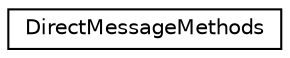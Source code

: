 digraph "Graphical Class Hierarchy"
{
 // LATEX_PDF_SIZE
  edge [fontname="Helvetica",fontsize="10",labelfontname="Helvetica",labelfontsize="10"];
  node [fontname="Helvetica",fontsize="10",shape=record];
  rankdir="LR";
  Node0 [label="DirectMessageMethods",height=0.2,width=0.4,color="black", fillcolor="white", style="filled",URL="$classDirectMessageMethods.html",tooltip=" "];
}
